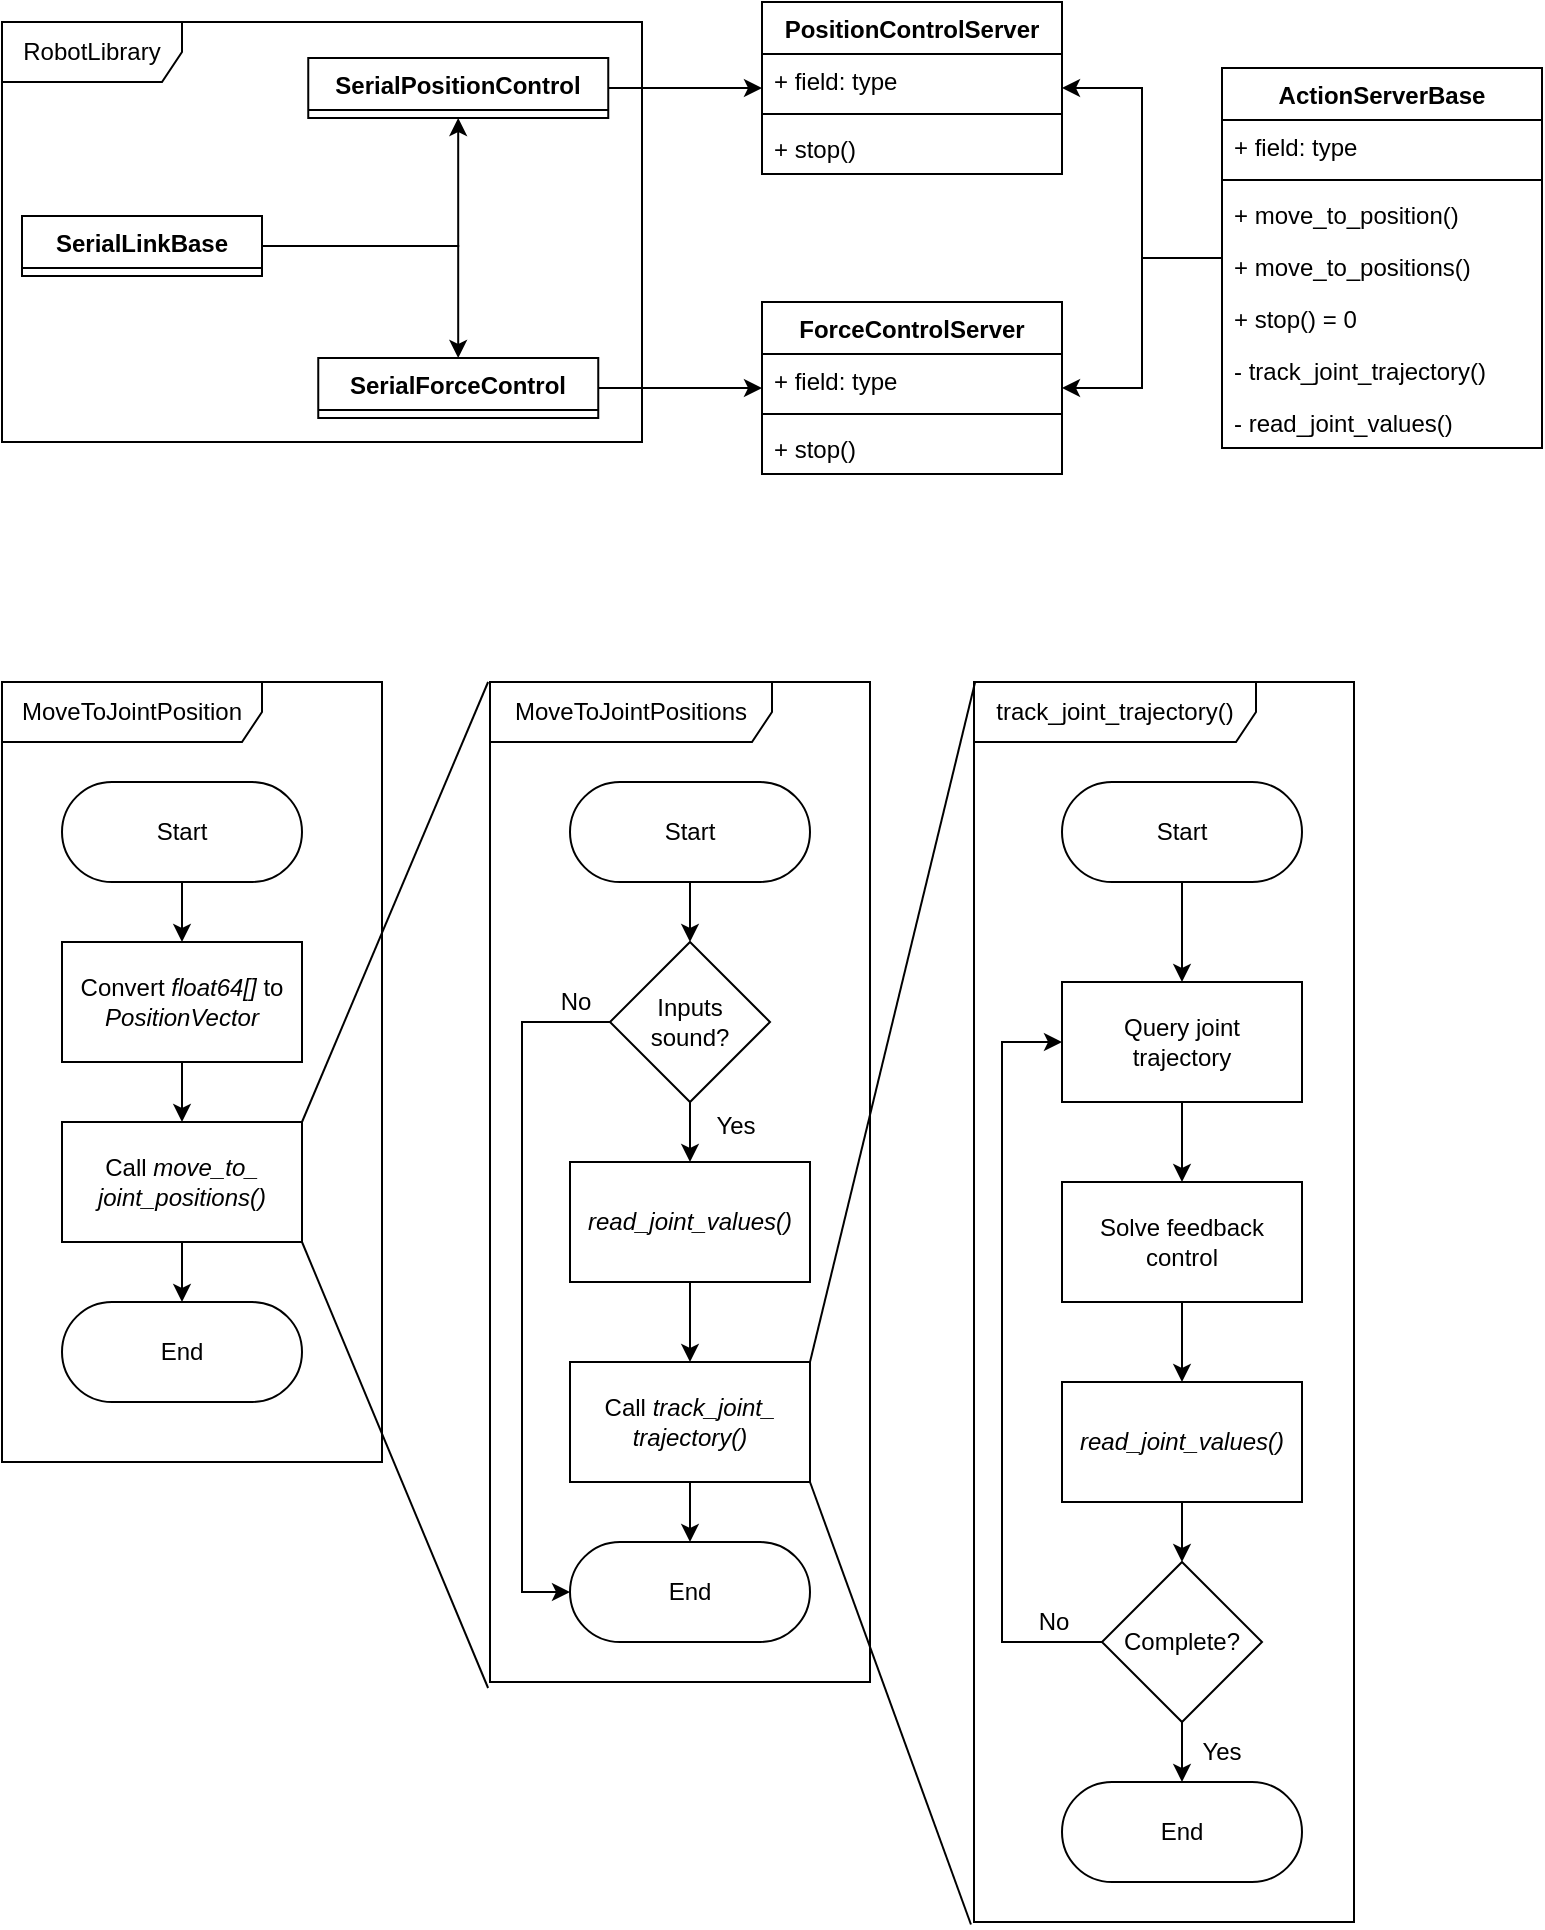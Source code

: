 <mxfile version="24.2.3" type="github">
  <diagram name="Page-1" id="4o6CYYe0LKN0wAGEkGuZ">
    <mxGraphModel dx="995" dy="735" grid="1" gridSize="10" guides="1" tooltips="1" connect="1" arrows="1" fold="1" page="1" pageScale="1" pageWidth="827" pageHeight="1169" math="0" shadow="0">
      <root>
        <mxCell id="0" />
        <mxCell id="1" parent="0" />
        <mxCell id="vpbeKz68ivnJ3yfsuHuT-48" style="edgeStyle=orthogonalEdgeStyle;rounded=0;orthogonalLoop=1;jettySize=auto;html=1;" parent="1" source="6orOFVW930C27pSFWP6E-1" target="6orOFVW930C27pSFWP6E-9" edge="1">
          <mxGeometry relative="1" as="geometry" />
        </mxCell>
        <mxCell id="vpbeKz68ivnJ3yfsuHuT-49" style="edgeStyle=orthogonalEdgeStyle;rounded=0;orthogonalLoop=1;jettySize=auto;html=1;" parent="1" source="6orOFVW930C27pSFWP6E-1" target="vpbeKz68ivnJ3yfsuHuT-47" edge="1">
          <mxGeometry relative="1" as="geometry" />
        </mxCell>
        <mxCell id="6orOFVW930C27pSFWP6E-1" value="ActionServerBase" style="swimlane;fontStyle=1;align=center;verticalAlign=top;childLayout=stackLayout;horizontal=1;startSize=26;horizontalStack=0;resizeParent=1;resizeParentMax=0;resizeLast=0;collapsible=1;marginBottom=0;whiteSpace=wrap;html=1;" parent="1" vertex="1">
          <mxGeometry x="620" y="203" width="160" height="190" as="geometry">
            <mxRectangle x="620" y="277" width="130" height="30" as="alternateBounds" />
          </mxGeometry>
        </mxCell>
        <mxCell id="6orOFVW930C27pSFWP6E-2" value="+ field: type" style="text;strokeColor=none;fillColor=none;align=left;verticalAlign=top;spacingLeft=4;spacingRight=4;overflow=hidden;rotatable=0;points=[[0,0.5],[1,0.5]];portConstraint=eastwest;whiteSpace=wrap;html=1;" parent="6orOFVW930C27pSFWP6E-1" vertex="1">
          <mxGeometry y="26" width="160" height="26" as="geometry" />
        </mxCell>
        <mxCell id="6orOFVW930C27pSFWP6E-3" value="" style="line;strokeWidth=1;fillColor=none;align=left;verticalAlign=middle;spacingTop=-1;spacingLeft=3;spacingRight=3;rotatable=0;labelPosition=right;points=[];portConstraint=eastwest;strokeColor=inherit;" parent="6orOFVW930C27pSFWP6E-1" vertex="1">
          <mxGeometry y="52" width="160" height="8" as="geometry" />
        </mxCell>
        <mxCell id="6orOFVW930C27pSFWP6E-4" value="+ move_to_position()" style="text;strokeColor=none;fillColor=none;align=left;verticalAlign=top;spacingLeft=4;spacingRight=4;overflow=hidden;rotatable=0;points=[[0,0.5],[1,0.5]];portConstraint=eastwest;whiteSpace=wrap;html=1;" parent="6orOFVW930C27pSFWP6E-1" vertex="1">
          <mxGeometry y="60" width="160" height="26" as="geometry" />
        </mxCell>
        <mxCell id="vpbeKz68ivnJ3yfsuHuT-60" value="+ move_to_positions()" style="text;strokeColor=none;fillColor=none;align=left;verticalAlign=top;spacingLeft=4;spacingRight=4;overflow=hidden;rotatable=0;points=[[0,0.5],[1,0.5]];portConstraint=eastwest;whiteSpace=wrap;html=1;" parent="6orOFVW930C27pSFWP6E-1" vertex="1">
          <mxGeometry y="86" width="160" height="26" as="geometry" />
        </mxCell>
        <mxCell id="vpbeKz68ivnJ3yfsuHuT-62" value="+ stop() = 0" style="text;strokeColor=none;fillColor=none;align=left;verticalAlign=top;spacingLeft=4;spacingRight=4;overflow=hidden;rotatable=0;points=[[0,0.5],[1,0.5]];portConstraint=eastwest;whiteSpace=wrap;html=1;" parent="6orOFVW930C27pSFWP6E-1" vertex="1">
          <mxGeometry y="112" width="160" height="26" as="geometry" />
        </mxCell>
        <mxCell id="vpbeKz68ivnJ3yfsuHuT-61" value="- track_joint_trajectory()" style="text;strokeColor=none;fillColor=none;align=left;verticalAlign=top;spacingLeft=4;spacingRight=4;overflow=hidden;rotatable=0;points=[[0,0.5],[1,0.5]];portConstraint=eastwest;whiteSpace=wrap;html=1;" parent="6orOFVW930C27pSFWP6E-1" vertex="1">
          <mxGeometry y="138" width="160" height="26" as="geometry" />
        </mxCell>
        <mxCell id="vpbeKz68ivnJ3yfsuHuT-66" value="- read_joint_values()" style="text;strokeColor=none;fillColor=none;align=left;verticalAlign=top;spacingLeft=4;spacingRight=4;overflow=hidden;rotatable=0;points=[[0,0.5],[1,0.5]];portConstraint=eastwest;whiteSpace=wrap;html=1;" parent="6orOFVW930C27pSFWP6E-1" vertex="1">
          <mxGeometry y="164" width="160" height="26" as="geometry" />
        </mxCell>
        <mxCell id="6orOFVW930C27pSFWP6E-9" value="PositionControlServer" style="swimlane;fontStyle=1;align=center;verticalAlign=top;childLayout=stackLayout;horizontal=1;startSize=26;horizontalStack=0;resizeParent=1;resizeParentMax=0;resizeLast=0;collapsible=1;marginBottom=0;whiteSpace=wrap;html=1;" parent="1" vertex="1">
          <mxGeometry x="390" y="170" width="150" height="86" as="geometry">
            <mxRectangle x="390" y="170" width="150" height="30" as="alternateBounds" />
          </mxGeometry>
        </mxCell>
        <mxCell id="vpbeKz68ivnJ3yfsuHuT-54" value="+ field: type" style="text;strokeColor=none;fillColor=none;align=left;verticalAlign=top;spacingLeft=4;spacingRight=4;overflow=hidden;rotatable=0;points=[[0,0.5],[1,0.5]];portConstraint=eastwest;whiteSpace=wrap;html=1;" parent="6orOFVW930C27pSFWP6E-9" vertex="1">
          <mxGeometry y="26" width="150" height="26" as="geometry" />
        </mxCell>
        <mxCell id="vpbeKz68ivnJ3yfsuHuT-57" value="" style="line;strokeWidth=1;fillColor=none;align=left;verticalAlign=middle;spacingTop=-1;spacingLeft=3;spacingRight=3;rotatable=0;labelPosition=right;points=[];portConstraint=eastwest;strokeColor=inherit;" parent="6orOFVW930C27pSFWP6E-9" vertex="1">
          <mxGeometry y="52" width="150" height="8" as="geometry" />
        </mxCell>
        <mxCell id="vpbeKz68ivnJ3yfsuHuT-59" value="+ stop()" style="text;strokeColor=none;fillColor=none;align=left;verticalAlign=top;spacingLeft=4;spacingRight=4;overflow=hidden;rotatable=0;points=[[0,0.5],[1,0.5]];portConstraint=eastwest;whiteSpace=wrap;html=1;" parent="6orOFVW930C27pSFWP6E-9" vertex="1">
          <mxGeometry y="60" width="150" height="26" as="geometry" />
        </mxCell>
        <mxCell id="vpbeKz68ivnJ3yfsuHuT-50" style="edgeStyle=orthogonalEdgeStyle;rounded=0;orthogonalLoop=1;jettySize=auto;html=1;" parent="1" source="vpbeKz68ivnJ3yfsuHuT-1" target="vpbeKz68ivnJ3yfsuHuT-35" edge="1">
          <mxGeometry relative="1" as="geometry" />
        </mxCell>
        <mxCell id="vpbeKz68ivnJ3yfsuHuT-51" style="edgeStyle=orthogonalEdgeStyle;rounded=0;orthogonalLoop=1;jettySize=auto;html=1;" parent="1" source="vpbeKz68ivnJ3yfsuHuT-1" target="vpbeKz68ivnJ3yfsuHuT-40" edge="1">
          <mxGeometry relative="1" as="geometry" />
        </mxCell>
        <mxCell id="vpbeKz68ivnJ3yfsuHuT-1" value="SerialLinkBase" style="swimlane;fontStyle=1;align=center;verticalAlign=top;childLayout=stackLayout;horizontal=1;startSize=26;horizontalStack=0;resizeParent=1;resizeParentMax=0;resizeLast=0;collapsible=1;marginBottom=0;whiteSpace=wrap;html=1;" parent="1" vertex="1" collapsed="1">
          <mxGeometry x="20" y="277" width="120" height="30" as="geometry">
            <mxRectangle x="500" y="40" width="320" height="866" as="alternateBounds" />
          </mxGeometry>
        </mxCell>
        <mxCell id="vpbeKz68ivnJ3yfsuHuT-2" value="- _cartesianDamping : Matrix" style="text;strokeColor=none;fillColor=none;align=left;verticalAlign=top;spacingLeft=4;spacingRight=4;overflow=hidden;rotatable=0;points=[[0,0.5],[1,0.5]];portConstraint=eastwest;whiteSpace=wrap;html=1;" parent="vpbeKz68ivnJ3yfsuHuT-1" vertex="1">
          <mxGeometry y="26" width="320" height="26" as="geometry" />
        </mxCell>
        <mxCell id="vpbeKz68ivnJ3yfsuHuT-3" value="- _cartesianStiffness : Matrix" style="text;strokeColor=none;fillColor=none;align=left;verticalAlign=top;spacingLeft=4;spacingRight=4;overflow=hidden;rotatable=0;points=[[0,0.5],[1,0.5]];portConstraint=eastwest;whiteSpace=wrap;html=1;" parent="vpbeKz68ivnJ3yfsuHuT-1" vertex="1">
          <mxGeometry y="52" width="320" height="26" as="geometry" />
        </mxCell>
        <mxCell id="vpbeKz68ivnJ3yfsuHuT-4" value="- _controlBarrierScalar : float" style="text;strokeColor=none;fillColor=none;align=left;verticalAlign=top;spacingLeft=4;spacingRight=4;overflow=hidden;rotatable=0;points=[[0,0.5],[1,0.5]];portConstraint=eastwest;whiteSpace=wrap;html=1;" parent="vpbeKz68ivnJ3yfsuHuT-1" vertex="1">
          <mxGeometry y="78" width="320" height="26" as="geometry" />
        </mxCell>
        <mxCell id="vpbeKz68ivnJ3yfsuHuT-5" value="- _controlFrequency : int" style="text;strokeColor=none;fillColor=none;align=left;verticalAlign=top;spacingLeft=4;spacingRight=4;overflow=hidden;rotatable=0;points=[[0,0.5],[1,0.5]];portConstraint=eastwest;whiteSpace=wrap;html=1;" parent="vpbeKz68ivnJ3yfsuHuT-1" vertex="1">
          <mxGeometry y="104" width="320" height="26" as="geometry" />
        </mxCell>
        <mxCell id="vpbeKz68ivnJ3yfsuHuT-6" value="- _endpointFrame : ReferenceFrame*" style="text;strokeColor=none;fillColor=none;align=left;verticalAlign=top;spacingLeft=4;spacingRight=4;overflow=hidden;rotatable=0;points=[[0,0.5],[1,0.5]];portConstraint=eastwest;whiteSpace=wrap;html=1;" parent="vpbeKz68ivnJ3yfsuHuT-1" vertex="1">
          <mxGeometry y="130" width="320" height="26" as="geometry" />
        </mxCell>
        <mxCell id="vpbeKz68ivnJ3yfsuHuT-7" value="- _gainFormat : Matrix" style="text;strokeColor=none;fillColor=none;align=left;verticalAlign=top;spacingLeft=4;spacingRight=4;overflow=hidden;rotatable=0;points=[[0,0.5],[1,0.5]];portConstraint=eastwest;whiteSpace=wrap;html=1;" parent="vpbeKz68ivnJ3yfsuHuT-1" vertex="1">
          <mxGeometry y="156" width="320" height="26" as="geometry" />
        </mxCell>
        <mxCell id="vpbeKz68ivnJ3yfsuHuT-8" value="- _jacobian : Matrix" style="text;strokeColor=none;fillColor=none;align=left;verticalAlign=top;spacingLeft=4;spacingRight=4;overflow=hidden;rotatable=0;points=[[0,0.5],[1,0.5]];portConstraint=eastwest;whiteSpace=wrap;html=1;" parent="vpbeKz68ivnJ3yfsuHuT-1" vertex="1">
          <mxGeometry y="182" width="320" height="26" as="geometry" />
        </mxCell>
        <mxCell id="vpbeKz68ivnJ3yfsuHuT-9" value="- _forceEllipsoid : Matrix" style="text;strokeColor=none;fillColor=none;align=left;verticalAlign=top;spacingLeft=4;spacingRight=4;overflow=hidden;rotatable=0;points=[[0,0.5],[1,0.5]];portConstraint=eastwest;whiteSpace=wrap;html=1;" parent="vpbeKz68ivnJ3yfsuHuT-1" vertex="1">
          <mxGeometry y="208" width="320" height="26" as="geometry" />
        </mxCell>
        <mxCell id="vpbeKz68ivnJ3yfsuHuT-10" value="- _jointPositionGain : float" style="text;strokeColor=none;fillColor=none;align=left;verticalAlign=top;spacingLeft=4;spacingRight=4;overflow=hidden;rotatable=0;points=[[0,0.5],[1,0.5]];portConstraint=eastwest;whiteSpace=wrap;html=1;" parent="vpbeKz68ivnJ3yfsuHuT-1" vertex="1">
          <mxGeometry y="234" width="320" height="26" as="geometry" />
        </mxCell>
        <mxCell id="vpbeKz68ivnJ3yfsuHuT-11" value="- _jointVelocityGain : float" style="text;strokeColor=none;fillColor=none;align=left;verticalAlign=top;spacingLeft=4;spacingRight=4;overflow=hidden;rotatable=0;points=[[0,0.5],[1,0.5]];portConstraint=eastwest;whiteSpace=wrap;html=1;" parent="vpbeKz68ivnJ3yfsuHuT-1" vertex="1">
          <mxGeometry y="260" width="320" height="26" as="geometry" />
        </mxCell>
        <mxCell id="vpbeKz68ivnJ3yfsuHuT-12" value="- _manipulability : float" style="text;strokeColor=none;fillColor=none;align=left;verticalAlign=top;spacingLeft=4;spacingRight=4;overflow=hidden;rotatable=0;points=[[0,0.5],[1,0.5]];portConstraint=eastwest;whiteSpace=wrap;html=1;" parent="vpbeKz68ivnJ3yfsuHuT-1" vertex="1">
          <mxGeometry y="286" width="320" height="26" as="geometry" />
        </mxCell>
        <mxCell id="vpbeKz68ivnJ3yfsuHuT-13" value="- _minManipulability : float" style="text;strokeColor=none;fillColor=none;align=left;verticalAlign=top;spacingLeft=4;spacingRight=4;overflow=hidden;rotatable=0;points=[[0,0.5],[1,0.5]];portConstraint=eastwest;whiteSpace=wrap;html=1;" parent="vpbeKz68ivnJ3yfsuHuT-1" vertex="1">
          <mxGeometry y="312" width="320" height="26" as="geometry" />
        </mxCell>
        <mxCell id="vpbeKz68ivnJ3yfsuHuT-14" value="- _maxJointAcceleration : float" style="text;strokeColor=none;fillColor=none;align=left;verticalAlign=top;spacingLeft=4;spacingRight=4;overflow=hidden;rotatable=0;points=[[0,0.5],[1,0.5]];portConstraint=eastwest;whiteSpace=wrap;html=1;" parent="vpbeKz68ivnJ3yfsuHuT-1" vertex="1">
          <mxGeometry y="338" width="320" height="26" as="geometry" />
        </mxCell>
        <mxCell id="vpbeKz68ivnJ3yfsuHuT-15" value="- _robot : KinematicTree*" style="text;strokeColor=none;fillColor=none;align=left;verticalAlign=top;spacingLeft=4;spacingRight=4;overflow=hidden;rotatable=0;points=[[0,0.5],[1,0.5]];portConstraint=eastwest;whiteSpace=wrap;html=1;" parent="vpbeKz68ivnJ3yfsuHuT-1" vertex="1">
          <mxGeometry y="364" width="320" height="26" as="geometry" />
        </mxCell>
        <mxCell id="vpbeKz68ivnJ3yfsuHuT-16" value="- _payload : Payload*" style="text;strokeColor=none;fillColor=none;align=left;verticalAlign=top;spacingLeft=4;spacingRight=4;overflow=hidden;rotatable=0;points=[[0,0.5],[1,0.5]];portConstraint=eastwest;whiteSpace=wrap;html=1;" parent="vpbeKz68ivnJ3yfsuHuT-1" vertex="1">
          <mxGeometry y="390" width="320" height="26" as="geometry" />
        </mxCell>
        <mxCell id="vpbeKz68ivnJ3yfsuHuT-17" value="- _redundantTask : Vector" style="text;strokeColor=none;fillColor=none;align=left;verticalAlign=top;spacingLeft=4;spacingRight=4;overflow=hidden;rotatable=0;points=[[0,0.5],[1,0.5]];portConstraint=eastwest;whiteSpace=wrap;html=1;" parent="vpbeKz68ivnJ3yfsuHuT-1" vertex="1">
          <mxGeometry y="416" width="320" height="26" as="geometry" />
        </mxCell>
        <mxCell id="vpbeKz68ivnJ3yfsuHuT-18" value="- _redundantTaskSet : bool" style="text;strokeColor=none;fillColor=none;align=left;verticalAlign=top;spacingLeft=4;spacingRight=4;overflow=hidden;rotatable=0;points=[[0,0.5],[1,0.5]];portConstraint=eastwest;whiteSpace=wrap;html=1;" parent="vpbeKz68ivnJ3yfsuHuT-1" vertex="1">
          <mxGeometry y="442" width="320" height="26" as="geometry" />
        </mxCell>
        <mxCell id="vpbeKz68ivnJ3yfsuHuT-19" value="" style="line;strokeWidth=1;fillColor=none;align=left;verticalAlign=middle;spacingTop=-1;spacingLeft=3;spacingRight=3;rotatable=0;labelPosition=right;points=[];portConstraint=eastwest;strokeColor=inherit;" parent="vpbeKz68ivnJ3yfsuHuT-1" vertex="1">
          <mxGeometry y="468" width="320" height="8" as="geometry" />
        </mxCell>
        <mxCell id="vpbeKz68ivnJ3yfsuHuT-20" value="+ add_payload(Payload*) : bool" style="text;strokeColor=none;fillColor=none;align=left;verticalAlign=top;spacingLeft=4;spacingRight=4;overflow=hidden;rotatable=0;points=[[0,0.5],[1,0.5]];portConstraint=eastwest;whiteSpace=wrap;html=1;" parent="vpbeKz68ivnJ3yfsuHuT-1" vertex="1">
          <mxGeometry y="476" width="320" height="26" as="geometry" />
        </mxCell>
        <mxCell id="vpbeKz68ivnJ3yfsuHuT-21" value="+ endpoint_jacobian() : Matrix" style="text;strokeColor=none;fillColor=none;align=left;verticalAlign=top;spacingLeft=4;spacingRight=4;overflow=hidden;rotatable=0;points=[[0,0.5],[1,0.5]];portConstraint=eastwest;whiteSpace=wrap;html=1;" parent="vpbeKz68ivnJ3yfsuHuT-1" vertex="1">
          <mxGeometry y="502" width="320" height="26" as="geometry" />
        </mxCell>
        <mxCell id="vpbeKz68ivnJ3yfsuHuT-22" value="+ resolve_endpoint_motion(Vector) : Vector" style="text;strokeColor=none;fillColor=none;align=left;verticalAlign=top;spacingLeft=4;spacingRight=4;overflow=hidden;rotatable=0;points=[[0,0.5],[1,0.5]];portConstraint=eastwest;whiteSpace=wrap;html=1;" parent="vpbeKz68ivnJ3yfsuHuT-1" vertex="1">
          <mxGeometry y="528" width="320" height="26" as="geometry" />
        </mxCell>
        <mxCell id="vpbeKz68ivnJ3yfsuHuT-23" value="+ manipulability() : float" style="text;strokeColor=none;fillColor=none;align=left;verticalAlign=top;spacingLeft=4;spacingRight=4;overflow=hidden;rotatable=0;points=[[0,0.5],[1,0.5]];portConstraint=eastwest;whiteSpace=wrap;html=1;" parent="vpbeKz68ivnJ3yfsuHuT-1" vertex="1">
          <mxGeometry y="554" width="320" height="26" as="geometry" />
        </mxCell>
        <mxCell id="vpbeKz68ivnJ3yfsuHuT-24" value="+ manipulability_gradient() : Vector" style="text;strokeColor=none;fillColor=none;align=left;verticalAlign=top;spacingLeft=4;spacingRight=4;overflow=hidden;rotatable=0;points=[[0,0.5],[1,0.5]];portConstraint=eastwest;whiteSpace=wrap;html=1;" parent="vpbeKz68ivnJ3yfsuHuT-1" vertex="1">
          <mxGeometry y="580" width="320" height="26" as="geometry" />
        </mxCell>
        <mxCell id="vpbeKz68ivnJ3yfsuHuT-25" value="+ remove_payload() : void" style="text;strokeColor=none;fillColor=none;align=left;verticalAlign=top;spacingLeft=4;spacingRight=4;overflow=hidden;rotatable=0;points=[[0,0.5],[1,0.5]];portConstraint=eastwest;whiteSpace=wrap;html=1;" parent="vpbeKz68ivnJ3yfsuHuT-1" vertex="1">
          <mxGeometry y="606" width="320" height="26" as="geometry" />
        </mxCell>
        <mxCell id="vpbeKz68ivnJ3yfsuHuT-26" value="+ set_cartesian_gain_format(Matrix) : bool" style="text;strokeColor=none;fillColor=none;align=left;verticalAlign=top;spacingLeft=4;spacingRight=4;overflow=hidden;rotatable=0;points=[[0,0.5],[1,0.5]];portConstraint=eastwest;whiteSpace=wrap;html=1;" parent="vpbeKz68ivnJ3yfsuHuT-1" vertex="1">
          <mxGeometry y="632" width="320" height="26" as="geometry" />
        </mxCell>
        <mxCell id="vpbeKz68ivnJ3yfsuHuT-27" value="+ set_cartesian_gains(float, float) : bool" style="text;strokeColor=none;fillColor=none;align=left;verticalAlign=top;spacingLeft=4;spacingRight=4;overflow=hidden;rotatable=0;points=[[0,0.5],[1,0.5]];portConstraint=eastwest;whiteSpace=wrap;html=1;" parent="vpbeKz68ivnJ3yfsuHuT-1" vertex="1">
          <mxGeometry y="658" width="320" height="26" as="geometry" />
        </mxCell>
        <mxCell id="vpbeKz68ivnJ3yfsuHuT-28" value="+ set_joint_gains(float, float) : bool" style="text;strokeColor=none;fillColor=none;align=left;verticalAlign=top;spacingLeft=4;spacingRight=4;overflow=hidden;rotatable=0;points=[[0,0.5],[1,0.5]];portConstraint=eastwest;whiteSpace=wrap;html=1;" parent="vpbeKz68ivnJ3yfsuHuT-1" vertex="1">
          <mxGeometry y="684" width="320" height="26" as="geometry" />
        </mxCell>
        <mxCell id="vpbeKz68ivnJ3yfsuHuT-29" value="+ set_max_joint_accel(float) : bool" style="text;strokeColor=none;fillColor=none;align=left;verticalAlign=top;spacingLeft=4;spacingRight=4;overflow=hidden;rotatable=0;points=[[0,0.5],[1,0.5]];portConstraint=eastwest;whiteSpace=wrap;html=1;" parent="vpbeKz68ivnJ3yfsuHuT-1" vertex="1">
          <mxGeometry y="710" width="320" height="26" as="geometry" />
        </mxCell>
        <mxCell id="vpbeKz68ivnJ3yfsuHuT-30" value="+ set_redundant_task(Vector) : bool" style="text;strokeColor=none;fillColor=none;align=left;verticalAlign=top;spacingLeft=4;spacingRight=4;overflow=hidden;rotatable=0;points=[[0,0.5],[1,0.5]];portConstraint=eastwest;whiteSpace=wrap;html=1;" parent="vpbeKz68ivnJ3yfsuHuT-1" vertex="1">
          <mxGeometry y="736" width="320" height="26" as="geometry" />
        </mxCell>
        <mxCell id="vpbeKz68ivnJ3yfsuHuT-31" value="+ track_endpoint_trajectory(Pose, Vector, Vector) : Vector" style="text;strokeColor=none;fillColor=none;align=left;verticalAlign=top;spacingLeft=4;spacingRight=4;overflow=hidden;rotatable=0;points=[[0,0.5],[1,0.5]];portConstraint=eastwest;whiteSpace=wrap;html=1;" parent="vpbeKz68ivnJ3yfsuHuT-1" vertex="1">
          <mxGeometry y="762" width="320" height="26" as="geometry" />
        </mxCell>
        <mxCell id="vpbeKz68ivnJ3yfsuHuT-32" value="+ track_joint_trajectory(Vector, Vector, Vector) : Vector" style="text;strokeColor=none;fillColor=none;align=left;verticalAlign=top;spacingLeft=4;spacingRight=4;overflow=hidden;rotatable=0;points=[[0,0.5],[1,0.5]];portConstraint=eastwest;whiteSpace=wrap;html=1;" parent="vpbeKz68ivnJ3yfsuHuT-1" vertex="1">
          <mxGeometry y="788" width="320" height="26" as="geometry" />
        </mxCell>
        <mxCell id="vpbeKz68ivnJ3yfsuHuT-33" value="+ update_state() : void" style="text;strokeColor=none;fillColor=none;align=left;verticalAlign=top;spacingLeft=4;spacingRight=4;overflow=hidden;rotatable=0;points=[[0,0.5],[1,0.5]];portConstraint=eastwest;whiteSpace=wrap;html=1;" parent="vpbeKz68ivnJ3yfsuHuT-1" vertex="1">
          <mxGeometry y="814" width="320" height="26" as="geometry" />
        </mxCell>
        <mxCell id="vpbeKz68ivnJ3yfsuHuT-34" value="# compute_control_limits(int) : Limits" style="text;strokeColor=none;fillColor=none;align=left;verticalAlign=top;spacingLeft=4;spacingRight=4;overflow=hidden;rotatable=0;points=[[0,0.5],[1,0.5]];portConstraint=eastwest;whiteSpace=wrap;html=1;" parent="vpbeKz68ivnJ3yfsuHuT-1" vertex="1">
          <mxGeometry y="840" width="320" height="26" as="geometry" />
        </mxCell>
        <mxCell id="vpbeKz68ivnJ3yfsuHuT-52" style="edgeStyle=orthogonalEdgeStyle;rounded=0;orthogonalLoop=1;jettySize=auto;html=1;" parent="1" source="vpbeKz68ivnJ3yfsuHuT-35" target="6orOFVW930C27pSFWP6E-9" edge="1">
          <mxGeometry relative="1" as="geometry" />
        </mxCell>
        <mxCell id="vpbeKz68ivnJ3yfsuHuT-35" value="SerialPositionControl" style="swimlane;fontStyle=1;align=center;verticalAlign=top;childLayout=stackLayout;horizontal=1;startSize=26;horizontalStack=0;resizeParent=1;resizeParentMax=0;resizeLast=0;collapsible=1;marginBottom=0;whiteSpace=wrap;html=1;" parent="1" vertex="1" collapsed="1">
          <mxGeometry x="163.13" y="198" width="150" height="30" as="geometry">
            <mxRectangle x="13.13" y="230" width="320" height="130" as="alternateBounds" />
          </mxGeometry>
        </mxCell>
        <mxCell id="vpbeKz68ivnJ3yfsuHuT-36" value="+ resolve_endpoint_motion(Vector) : Vector" style="text;strokeColor=none;fillColor=none;align=left;verticalAlign=top;spacingLeft=4;spacingRight=4;overflow=hidden;rotatable=0;points=[[0,0.5],[1,0.5]];portConstraint=eastwest;whiteSpace=wrap;html=1;" parent="vpbeKz68ivnJ3yfsuHuT-35" vertex="1">
          <mxGeometry y="26" width="320" height="26" as="geometry" />
        </mxCell>
        <mxCell id="vpbeKz68ivnJ3yfsuHuT-37" value="+ track_endpoint_trajectory(Pose, Vector, Vector) : Vector" style="text;strokeColor=none;fillColor=none;align=left;verticalAlign=top;spacingLeft=4;spacingRight=4;overflow=hidden;rotatable=0;points=[[0,0.5],[1,0.5]];portConstraint=eastwest;whiteSpace=wrap;html=1;" parent="vpbeKz68ivnJ3yfsuHuT-35" vertex="1">
          <mxGeometry y="52" width="320" height="26" as="geometry" />
        </mxCell>
        <mxCell id="vpbeKz68ivnJ3yfsuHuT-38" value="+ track_joint_trajectory(vector, vector, vector) : Vector" style="text;strokeColor=none;fillColor=none;align=left;verticalAlign=top;spacingLeft=4;spacingRight=4;overflow=hidden;rotatable=0;points=[[0,0.5],[1,0.5]];portConstraint=eastwest;whiteSpace=wrap;html=1;" parent="vpbeKz68ivnJ3yfsuHuT-35" vertex="1">
          <mxGeometry y="78" width="320" height="26" as="geometry" />
        </mxCell>
        <mxCell id="vpbeKz68ivnJ3yfsuHuT-39" value="# compute_control_limits(int) : Limits" style="text;strokeColor=none;fillColor=none;align=left;verticalAlign=top;spacingLeft=4;spacingRight=4;overflow=hidden;rotatable=0;points=[[0,0.5],[1,0.5]];portConstraint=eastwest;whiteSpace=wrap;html=1;" parent="vpbeKz68ivnJ3yfsuHuT-35" vertex="1">
          <mxGeometry y="104" width="320" height="26" as="geometry" />
        </mxCell>
        <mxCell id="vpbeKz68ivnJ3yfsuHuT-53" style="edgeStyle=orthogonalEdgeStyle;rounded=0;orthogonalLoop=1;jettySize=auto;html=1;" parent="1" source="vpbeKz68ivnJ3yfsuHuT-40" target="vpbeKz68ivnJ3yfsuHuT-47" edge="1">
          <mxGeometry relative="1" as="geometry" />
        </mxCell>
        <mxCell id="vpbeKz68ivnJ3yfsuHuT-40" value="SerialForceControl" style="swimlane;fontStyle=1;align=center;verticalAlign=top;childLayout=stackLayout;horizontal=1;startSize=26;horizontalStack=0;resizeParent=1;resizeParentMax=0;resizeLast=0;collapsible=1;marginBottom=0;whiteSpace=wrap;html=1;" parent="1" vertex="1" collapsed="1">
          <mxGeometry x="168.13" y="348" width="140" height="30" as="geometry">
            <mxRectangle x="13.13" y="40" width="325" height="164" as="alternateBounds" />
          </mxGeometry>
        </mxCell>
        <mxCell id="vpbeKz68ivnJ3yfsuHuT-41" value="- _jacobianDerivative : matrix" style="text;strokeColor=none;fillColor=none;align=left;verticalAlign=top;spacingLeft=4;spacingRight=4;overflow=hidden;rotatable=0;points=[[0,0.5],[1,0.5]];portConstraint=eastwest;whiteSpace=wrap;html=1;" parent="vpbeKz68ivnJ3yfsuHuT-40" vertex="1">
          <mxGeometry y="26" width="325" height="26" as="geometry" />
        </mxCell>
        <mxCell id="vpbeKz68ivnJ3yfsuHuT-42" value="" style="line;strokeWidth=1;fillColor=none;align=left;verticalAlign=middle;spacingTop=-1;spacingLeft=3;spacingRight=3;rotatable=0;labelPosition=right;points=[];portConstraint=eastwest;strokeColor=inherit;" parent="vpbeKz68ivnJ3yfsuHuT-40" vertex="1">
          <mxGeometry y="52" width="325" height="8" as="geometry" />
        </mxCell>
        <mxCell id="vpbeKz68ivnJ3yfsuHuT-43" value="+ resolve_endpoint_motion(Vector) : Vector" style="text;strokeColor=none;fillColor=none;align=left;verticalAlign=top;spacingLeft=4;spacingRight=4;overflow=hidden;rotatable=0;points=[[0,0.5],[1,0.5]];portConstraint=eastwest;whiteSpace=wrap;html=1;" parent="vpbeKz68ivnJ3yfsuHuT-40" vertex="1">
          <mxGeometry y="60" width="325" height="26" as="geometry" />
        </mxCell>
        <mxCell id="vpbeKz68ivnJ3yfsuHuT-44" value="+ track_endpoint_trajectory(Pose, Vector, Vector) : Vector" style="text;strokeColor=none;fillColor=none;align=left;verticalAlign=top;spacingLeft=4;spacingRight=4;overflow=hidden;rotatable=0;points=[[0,0.5],[1,0.5]];portConstraint=eastwest;whiteSpace=wrap;html=1;" parent="vpbeKz68ivnJ3yfsuHuT-40" vertex="1">
          <mxGeometry y="86" width="325" height="26" as="geometry" />
        </mxCell>
        <mxCell id="vpbeKz68ivnJ3yfsuHuT-45" value="+ track_joint_trajectory(Vector, Vector, Vector) : Vector" style="text;strokeColor=none;fillColor=none;align=left;verticalAlign=top;spacingLeft=4;spacingRight=4;overflow=hidden;rotatable=0;points=[[0,0.5],[1,0.5]];portConstraint=eastwest;whiteSpace=wrap;html=1;" parent="vpbeKz68ivnJ3yfsuHuT-40" vertex="1">
          <mxGeometry y="112" width="325" height="26" as="geometry" />
        </mxCell>
        <mxCell id="vpbeKz68ivnJ3yfsuHuT-46" value="# compute_control_limits(int) : Limits" style="text;strokeColor=none;fillColor=none;align=left;verticalAlign=top;spacingLeft=4;spacingRight=4;overflow=hidden;rotatable=0;points=[[0,0.5],[1,0.5]];portConstraint=eastwest;whiteSpace=wrap;html=1;" parent="vpbeKz68ivnJ3yfsuHuT-40" vertex="1">
          <mxGeometry y="138" width="325" height="26" as="geometry" />
        </mxCell>
        <mxCell id="vpbeKz68ivnJ3yfsuHuT-47" value="ForceControlServer" style="swimlane;fontStyle=1;align=center;verticalAlign=top;childLayout=stackLayout;horizontal=1;startSize=26;horizontalStack=0;resizeParent=1;resizeParentMax=0;resizeLast=0;collapsible=1;marginBottom=0;whiteSpace=wrap;html=1;" parent="1" vertex="1">
          <mxGeometry x="390" y="320" width="150" height="86" as="geometry">
            <mxRectangle x="390" y="320" width="150" height="30" as="alternateBounds" />
          </mxGeometry>
        </mxCell>
        <mxCell id="vpbeKz68ivnJ3yfsuHuT-55" value="+ field: type" style="text;strokeColor=none;fillColor=none;align=left;verticalAlign=top;spacingLeft=4;spacingRight=4;overflow=hidden;rotatable=0;points=[[0,0.5],[1,0.5]];portConstraint=eastwest;whiteSpace=wrap;html=1;" parent="vpbeKz68ivnJ3yfsuHuT-47" vertex="1">
          <mxGeometry y="26" width="150" height="26" as="geometry" />
        </mxCell>
        <mxCell id="vpbeKz68ivnJ3yfsuHuT-56" value="" style="line;strokeWidth=1;fillColor=none;align=left;verticalAlign=middle;spacingTop=-1;spacingLeft=3;spacingRight=3;rotatable=0;labelPosition=right;points=[];portConstraint=eastwest;strokeColor=inherit;" parent="vpbeKz68ivnJ3yfsuHuT-47" vertex="1">
          <mxGeometry y="52" width="150" height="8" as="geometry" />
        </mxCell>
        <mxCell id="vpbeKz68ivnJ3yfsuHuT-58" value="+ stop()" style="text;strokeColor=none;fillColor=none;align=left;verticalAlign=top;spacingLeft=4;spacingRight=4;overflow=hidden;rotatable=0;points=[[0,0.5],[1,0.5]];portConstraint=eastwest;whiteSpace=wrap;html=1;" parent="vpbeKz68ivnJ3yfsuHuT-47" vertex="1">
          <mxGeometry y="60" width="150" height="26" as="geometry" />
        </mxCell>
        <mxCell id="vpbeKz68ivnJ3yfsuHuT-63" value="RobotLibrary" style="shape=umlFrame;whiteSpace=wrap;html=1;pointerEvents=0;width=90;height=30;" parent="1" vertex="1">
          <mxGeometry x="10" y="180" width="320" height="210" as="geometry" />
        </mxCell>
        <mxCell id="vgtWHDoNtak8QW6DDmXx-17" style="edgeStyle=orthogonalEdgeStyle;rounded=0;orthogonalLoop=1;jettySize=auto;html=1;" edge="1" parent="1" source="vgtWHDoNtak8QW6DDmXx-13" target="vgtWHDoNtak8QW6DDmXx-14">
          <mxGeometry relative="1" as="geometry" />
        </mxCell>
        <mxCell id="vgtWHDoNtak8QW6DDmXx-13" value="Start" style="rounded=1;whiteSpace=wrap;html=1;arcSize=50;" vertex="1" parent="1">
          <mxGeometry x="40" y="560" width="120" height="50" as="geometry" />
        </mxCell>
        <mxCell id="vgtWHDoNtak8QW6DDmXx-18" style="edgeStyle=orthogonalEdgeStyle;rounded=0;orthogonalLoop=1;jettySize=auto;html=1;" edge="1" parent="1" source="vgtWHDoNtak8QW6DDmXx-14" target="vgtWHDoNtak8QW6DDmXx-15">
          <mxGeometry relative="1" as="geometry" />
        </mxCell>
        <mxCell id="vgtWHDoNtak8QW6DDmXx-14" value="Convert &lt;i&gt;float64[]&lt;/i&gt; to &lt;i&gt;PositionVector&lt;/i&gt;" style="rounded=0;whiteSpace=wrap;html=1;" vertex="1" parent="1">
          <mxGeometry x="40" y="640" width="120" height="60" as="geometry" />
        </mxCell>
        <mxCell id="vgtWHDoNtak8QW6DDmXx-19" style="edgeStyle=orthogonalEdgeStyle;rounded=0;orthogonalLoop=1;jettySize=auto;html=1;" edge="1" parent="1" source="vgtWHDoNtak8QW6DDmXx-15" target="vgtWHDoNtak8QW6DDmXx-16">
          <mxGeometry relative="1" as="geometry" />
        </mxCell>
        <mxCell id="vgtWHDoNtak8QW6DDmXx-15" value="&lt;div&gt;Call &lt;i&gt;move_to_&lt;/i&gt;&lt;/div&gt;&lt;div&gt;&lt;i&gt;joint_positions()&lt;br&gt;&lt;/i&gt;&lt;/div&gt;" style="rounded=0;whiteSpace=wrap;html=1;" vertex="1" parent="1">
          <mxGeometry x="40" y="730" width="120" height="60" as="geometry" />
        </mxCell>
        <mxCell id="vgtWHDoNtak8QW6DDmXx-16" value="End" style="rounded=1;whiteSpace=wrap;html=1;arcSize=50;" vertex="1" parent="1">
          <mxGeometry x="40" y="820" width="120" height="50" as="geometry" />
        </mxCell>
        <mxCell id="vgtWHDoNtak8QW6DDmXx-25" style="edgeStyle=orthogonalEdgeStyle;rounded=0;orthogonalLoop=1;jettySize=auto;html=1;" edge="1" parent="1" source="vgtWHDoNtak8QW6DDmXx-20" target="vgtWHDoNtak8QW6DDmXx-22">
          <mxGeometry relative="1" as="geometry" />
        </mxCell>
        <mxCell id="vgtWHDoNtak8QW6DDmXx-20" value="Start" style="rounded=1;whiteSpace=wrap;html=1;arcSize=50;" vertex="1" parent="1">
          <mxGeometry x="294" y="560" width="120" height="50" as="geometry" />
        </mxCell>
        <mxCell id="vgtWHDoNtak8QW6DDmXx-31" style="edgeStyle=orthogonalEdgeStyle;rounded=0;orthogonalLoop=1;jettySize=auto;html=1;" edge="1" parent="1" source="vgtWHDoNtak8QW6DDmXx-22" target="vgtWHDoNtak8QW6DDmXx-30">
          <mxGeometry relative="1" as="geometry" />
        </mxCell>
        <mxCell id="vgtWHDoNtak8QW6DDmXx-53" style="edgeStyle=orthogonalEdgeStyle;rounded=0;orthogonalLoop=1;jettySize=auto;html=1;" edge="1" parent="1" source="vgtWHDoNtak8QW6DDmXx-22" target="vgtWHDoNtak8QW6DDmXx-24">
          <mxGeometry relative="1" as="geometry">
            <Array as="points">
              <mxPoint x="270" y="680" />
              <mxPoint x="270" y="965" />
            </Array>
          </mxGeometry>
        </mxCell>
        <mxCell id="vgtWHDoNtak8QW6DDmXx-22" value="&lt;div&gt;Inputs&lt;/div&gt;&lt;div&gt;sound?&lt;br&gt;&lt;/div&gt;" style="rhombus;whiteSpace=wrap;html=1;" vertex="1" parent="1">
          <mxGeometry x="314" y="640" width="80" height="80" as="geometry" />
        </mxCell>
        <mxCell id="vgtWHDoNtak8QW6DDmXx-27" style="edgeStyle=orthogonalEdgeStyle;rounded=0;orthogonalLoop=1;jettySize=auto;html=1;" edge="1" parent="1" source="vgtWHDoNtak8QW6DDmXx-23" target="vgtWHDoNtak8QW6DDmXx-24">
          <mxGeometry relative="1" as="geometry" />
        </mxCell>
        <mxCell id="vgtWHDoNtak8QW6DDmXx-23" value="&lt;div&gt;Call &lt;i&gt;track_joint_&lt;/i&gt;&lt;/div&gt;&lt;div&gt;&lt;i&gt;trajectory()&lt;/i&gt;&lt;/div&gt;" style="rounded=0;whiteSpace=wrap;html=1;" vertex="1" parent="1">
          <mxGeometry x="294" y="850" width="120" height="60" as="geometry" />
        </mxCell>
        <mxCell id="vgtWHDoNtak8QW6DDmXx-24" value="End" style="rounded=1;whiteSpace=wrap;html=1;arcSize=50;" vertex="1" parent="1">
          <mxGeometry x="294" y="940" width="120" height="50" as="geometry" />
        </mxCell>
        <mxCell id="vgtWHDoNtak8QW6DDmXx-32" style="edgeStyle=orthogonalEdgeStyle;rounded=0;orthogonalLoop=1;jettySize=auto;html=1;" edge="1" parent="1" source="vgtWHDoNtak8QW6DDmXx-30" target="vgtWHDoNtak8QW6DDmXx-23">
          <mxGeometry relative="1" as="geometry" />
        </mxCell>
        <mxCell id="vgtWHDoNtak8QW6DDmXx-30" value="&lt;i&gt;read_joint_values()&lt;/i&gt;" style="rounded=0;whiteSpace=wrap;html=1;" vertex="1" parent="1">
          <mxGeometry x="294" y="750" width="120" height="60" as="geometry" />
        </mxCell>
        <mxCell id="vgtWHDoNtak8QW6DDmXx-40" style="edgeStyle=orthogonalEdgeStyle;rounded=0;orthogonalLoop=1;jettySize=auto;html=1;" edge="1" parent="1" source="vgtWHDoNtak8QW6DDmXx-36" target="vgtWHDoNtak8QW6DDmXx-37">
          <mxGeometry relative="1" as="geometry" />
        </mxCell>
        <mxCell id="vgtWHDoNtak8QW6DDmXx-36" value="Start" style="rounded=1;whiteSpace=wrap;html=1;arcSize=50;" vertex="1" parent="1">
          <mxGeometry x="540" y="560" width="120" height="50" as="geometry" />
        </mxCell>
        <mxCell id="vgtWHDoNtak8QW6DDmXx-41" style="edgeStyle=orthogonalEdgeStyle;rounded=0;orthogonalLoop=1;jettySize=auto;html=1;" edge="1" parent="1" source="vgtWHDoNtak8QW6DDmXx-37" target="vgtWHDoNtak8QW6DDmXx-38">
          <mxGeometry relative="1" as="geometry" />
        </mxCell>
        <mxCell id="vgtWHDoNtak8QW6DDmXx-37" value="&lt;div&gt;Query joint&lt;/div&gt;&lt;div&gt;trajectory&lt;/div&gt;" style="rounded=0;whiteSpace=wrap;html=1;" vertex="1" parent="1">
          <mxGeometry x="540" y="660" width="120" height="60" as="geometry" />
        </mxCell>
        <mxCell id="vgtWHDoNtak8QW6DDmXx-42" style="edgeStyle=orthogonalEdgeStyle;rounded=0;orthogonalLoop=1;jettySize=auto;html=1;" edge="1" parent="1" source="vgtWHDoNtak8QW6DDmXx-38" target="vgtWHDoNtak8QW6DDmXx-39">
          <mxGeometry relative="1" as="geometry" />
        </mxCell>
        <mxCell id="vgtWHDoNtak8QW6DDmXx-38" value="Solve feedback control" style="rounded=0;whiteSpace=wrap;html=1;" vertex="1" parent="1">
          <mxGeometry x="540" y="760" width="120" height="60" as="geometry" />
        </mxCell>
        <mxCell id="vgtWHDoNtak8QW6DDmXx-45" style="edgeStyle=orthogonalEdgeStyle;rounded=0;orthogonalLoop=1;jettySize=auto;html=1;" edge="1" parent="1" source="vgtWHDoNtak8QW6DDmXx-39" target="vgtWHDoNtak8QW6DDmXx-43">
          <mxGeometry relative="1" as="geometry" />
        </mxCell>
        <mxCell id="vgtWHDoNtak8QW6DDmXx-39" value="read_joint_values()" style="rounded=0;whiteSpace=wrap;html=1;fontStyle=2" vertex="1" parent="1">
          <mxGeometry x="540" y="860" width="120" height="60" as="geometry" />
        </mxCell>
        <mxCell id="vgtWHDoNtak8QW6DDmXx-46" style="edgeStyle=orthogonalEdgeStyle;rounded=0;orthogonalLoop=1;jettySize=auto;html=1;" edge="1" parent="1" source="vgtWHDoNtak8QW6DDmXx-43" target="vgtWHDoNtak8QW6DDmXx-44">
          <mxGeometry relative="1" as="geometry" />
        </mxCell>
        <mxCell id="vgtWHDoNtak8QW6DDmXx-48" style="edgeStyle=orthogonalEdgeStyle;rounded=0;orthogonalLoop=1;jettySize=auto;html=1;" edge="1" parent="1" source="vgtWHDoNtak8QW6DDmXx-43" target="vgtWHDoNtak8QW6DDmXx-37">
          <mxGeometry relative="1" as="geometry">
            <Array as="points">
              <mxPoint x="510" y="990" />
              <mxPoint x="510" y="690" />
            </Array>
          </mxGeometry>
        </mxCell>
        <mxCell id="vgtWHDoNtak8QW6DDmXx-43" value="Complete?" style="rhombus;whiteSpace=wrap;html=1;" vertex="1" parent="1">
          <mxGeometry x="560" y="950" width="80" height="80" as="geometry" />
        </mxCell>
        <mxCell id="vgtWHDoNtak8QW6DDmXx-44" value="End" style="rounded=1;whiteSpace=wrap;html=1;arcSize=50;" vertex="1" parent="1">
          <mxGeometry x="540" y="1060" width="120" height="50" as="geometry" />
        </mxCell>
        <mxCell id="vgtWHDoNtak8QW6DDmXx-49" value="MoveToJointPosition" style="shape=umlFrame;whiteSpace=wrap;html=1;pointerEvents=0;width=130;height=30;" vertex="1" parent="1">
          <mxGeometry x="10" y="510" width="190" height="390" as="geometry" />
        </mxCell>
        <mxCell id="vgtWHDoNtak8QW6DDmXx-50" value="MoveToJointPositions" style="shape=umlFrame;whiteSpace=wrap;html=1;pointerEvents=0;width=141;height=30;" vertex="1" parent="1">
          <mxGeometry x="254" y="510" width="190" height="500" as="geometry" />
        </mxCell>
        <mxCell id="vgtWHDoNtak8QW6DDmXx-51" style="rounded=0;orthogonalLoop=1;jettySize=auto;html=1;exitX=1;exitY=1;exitDx=0;exitDy=0;entryX=-0.005;entryY=1.006;entryDx=0;entryDy=0;entryPerimeter=0;endArrow=none;endFill=0;" edge="1" parent="1" source="vgtWHDoNtak8QW6DDmXx-15" target="vgtWHDoNtak8QW6DDmXx-50">
          <mxGeometry relative="1" as="geometry" />
        </mxCell>
        <mxCell id="vgtWHDoNtak8QW6DDmXx-52" style="rounded=0;orthogonalLoop=1;jettySize=auto;html=1;exitX=1;exitY=0;exitDx=0;exitDy=0;entryX=-0.005;entryY=0;entryDx=0;entryDy=0;entryPerimeter=0;endArrow=none;endFill=0;" edge="1" parent="1" source="vgtWHDoNtak8QW6DDmXx-15" target="vgtWHDoNtak8QW6DDmXx-50">
          <mxGeometry relative="1" as="geometry" />
        </mxCell>
        <mxCell id="vgtWHDoNtak8QW6DDmXx-54" value="track_joint_trajectory()" style="shape=umlFrame;whiteSpace=wrap;html=1;pointerEvents=0;width=141;height=30;" vertex="1" parent="1">
          <mxGeometry x="496" y="510" width="190" height="620" as="geometry" />
        </mxCell>
        <mxCell id="vgtWHDoNtak8QW6DDmXx-56" style="rounded=0;orthogonalLoop=1;jettySize=auto;html=1;exitX=1;exitY=0;exitDx=0;exitDy=0;entryX=0.003;entryY=0;entryDx=0;entryDy=0;entryPerimeter=0;endArrow=none;endFill=0;" edge="1" parent="1" source="vgtWHDoNtak8QW6DDmXx-23" target="vgtWHDoNtak8QW6DDmXx-54">
          <mxGeometry relative="1" as="geometry" />
        </mxCell>
        <mxCell id="vgtWHDoNtak8QW6DDmXx-57" style="rounded=0;orthogonalLoop=1;jettySize=auto;html=1;exitX=1;exitY=1;exitDx=0;exitDy=0;endArrow=none;endFill=0;entryX=-0.008;entryY=1.002;entryDx=0;entryDy=0;entryPerimeter=0;" edge="1" parent="1" source="vgtWHDoNtak8QW6DDmXx-23" target="vgtWHDoNtak8QW6DDmXx-54">
          <mxGeometry relative="1" as="geometry">
            <mxPoint x="424" y="860" as="sourcePoint" />
            <mxPoint x="510" y="1130" as="targetPoint" />
          </mxGeometry>
        </mxCell>
        <mxCell id="vgtWHDoNtak8QW6DDmXx-58" value="No" style="text;html=1;align=center;verticalAlign=middle;whiteSpace=wrap;rounded=0;" vertex="1" parent="1">
          <mxGeometry x="267" y="655" width="60" height="30" as="geometry" />
        </mxCell>
        <mxCell id="vgtWHDoNtak8QW6DDmXx-59" value="No" style="text;html=1;align=center;verticalAlign=middle;whiteSpace=wrap;rounded=0;" vertex="1" parent="1">
          <mxGeometry x="511" y="970" width="50" height="20" as="geometry" />
        </mxCell>
        <mxCell id="vgtWHDoNtak8QW6DDmXx-60" value="Yes" style="text;html=1;align=center;verticalAlign=middle;whiteSpace=wrap;rounded=0;" vertex="1" parent="1">
          <mxGeometry x="347" y="717" width="60" height="30" as="geometry" />
        </mxCell>
        <mxCell id="vgtWHDoNtak8QW6DDmXx-61" value="Yes" style="text;html=1;align=center;verticalAlign=middle;whiteSpace=wrap;rounded=0;" vertex="1" parent="1">
          <mxGeometry x="590" y="1030" width="60" height="30" as="geometry" />
        </mxCell>
      </root>
    </mxGraphModel>
  </diagram>
</mxfile>
